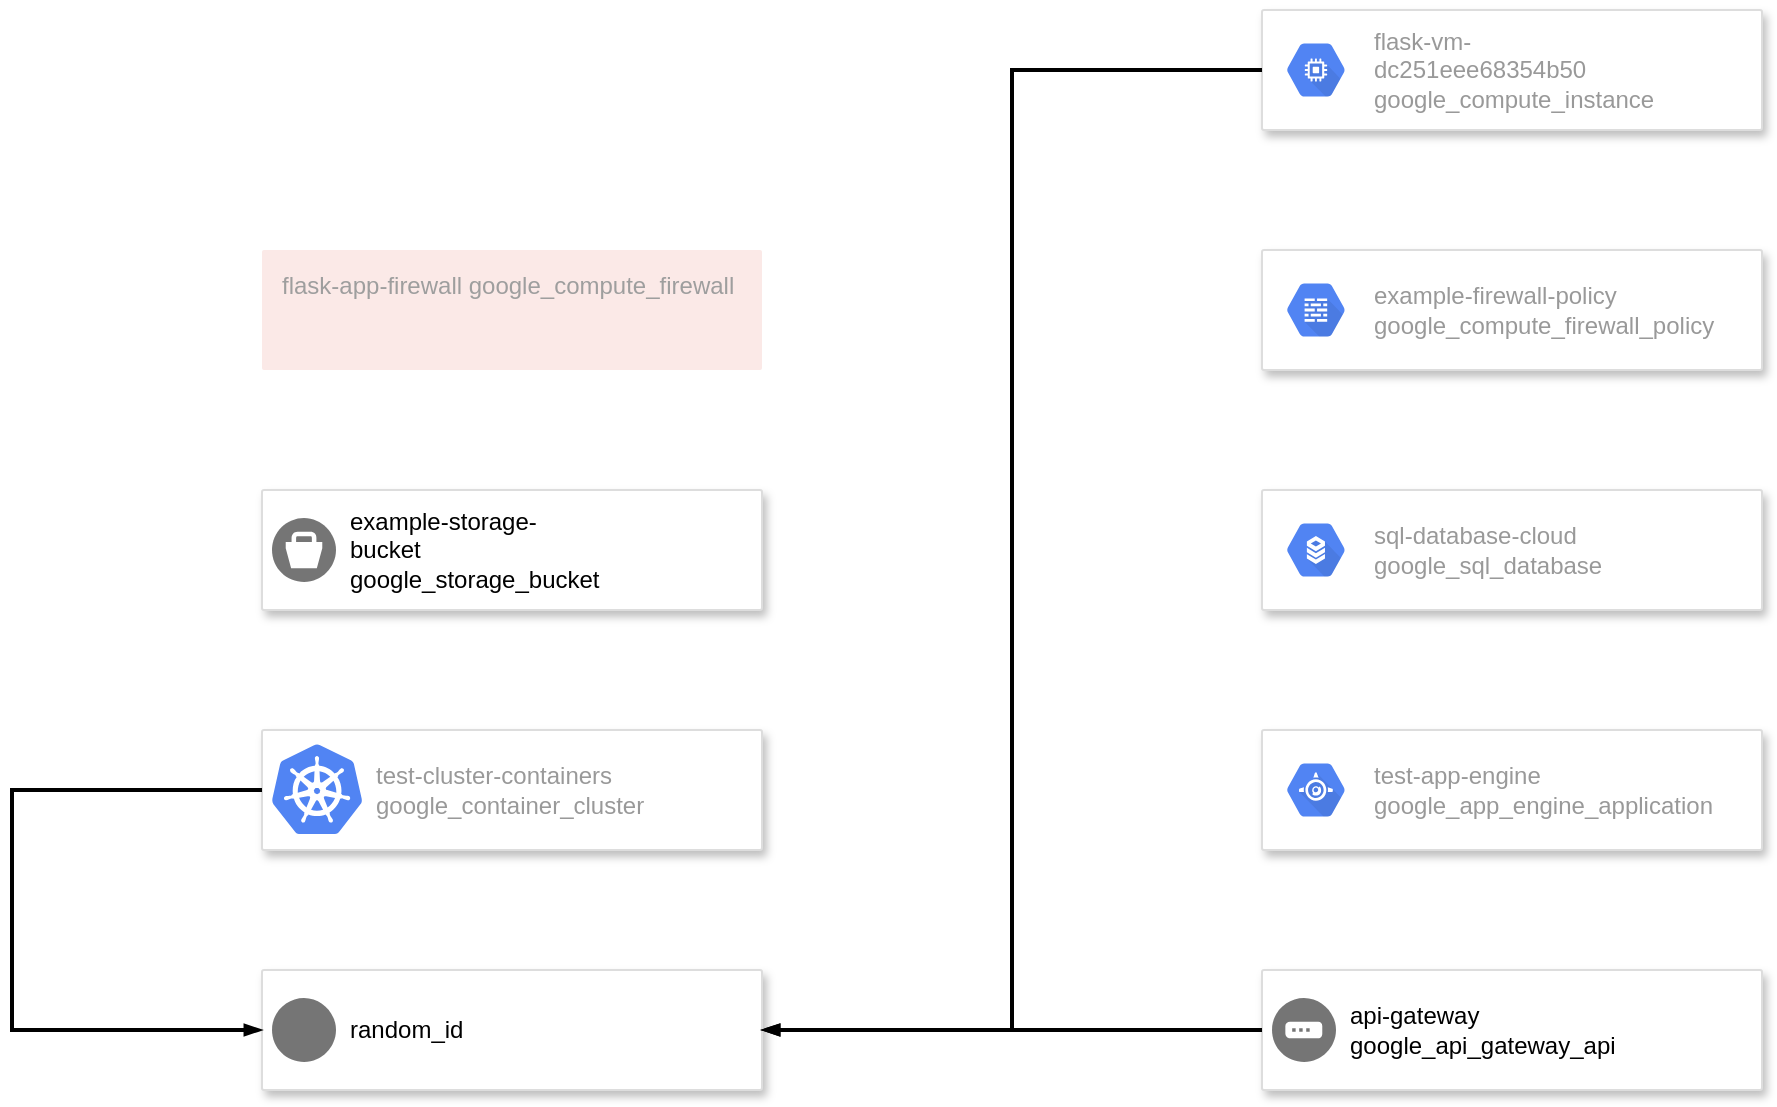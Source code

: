 <?xml version="1.0" encoding="UTF-8"?>
<mxGraphModel gridSize="10" pageWidth="850" pageHeight="1100">
    <root>
        <mxCell id="0"/>
        <mxCell id="1" parent="0"/>
        <mxCell id="2" parent="1" value="" style="whiteSpace=wrap;html=1;strokeColor=#dddddd;shadow=1;strokeWidth=1;rounded=1;absoluteArcSize=1;arcSize=2;" vertex="1">
            <mxGeometry x="550" y="530" width="250" height="60" as="geometry"/>
        </mxCell>
        <mxCell id="3" parent="2" value="flask-vm-dc251eee68354b50	google_compute_instance" style="whiteSpace=wrap;sketch=0;dashed=0;connectable=0;html=1;fillColor=#5184F3;strokeColor=none;part=1;labelPosition=right;verticalLabelPosition=middle;align=left;verticalAlign=middle;spacingLeft=5;fontColor=#999999;fontSize=12;shape=mxgraph.gcp2.hexIcon;prIcon=compute_engine" vertex="1">
            <mxGeometry y="0.5" width="44" height="39" relative="1" as="geometry">
                <mxPoint x="5" y="-19.5" as="offset"/>
            </mxGeometry>
        </mxCell>
        <mxCell id="4" parent="1" value="flask-app-firewall	google_compute_firewall" style="whiteSpace=wrap;sketch=0;points=[[0,0,0],[0.25,0,0],[0.5,0,0],[0.75,0,0],[1,0,0],[1,0.25,0],[1,0.5,0],[1,0.75,0],[1,1,0],[0.75,1,0],[0.5,1,0],[0.25,1,0],[0,1,0],[0,0.75,0],[0,0.5,0],[0,0.25,0]];rounded=1;absoluteArcSize=1;arcSize=2;html=1;strokeColor=none;gradientColor=none;shadow=0;dashed=0;fontSize=12;fontColor=#9E9E9E;align=left;verticalAlign=top;spacing=10;spacingTop=-4;fillColor=#FBE9E7;" vertex="1">
            <mxGeometry x="50" y="650" width="250" height="60" as="geometry"/>
        </mxCell>
        <mxCell id="5" parent="1" value="" style="whiteSpace=wrap;html=1;strokeColor=#dddddd;shadow=1;strokeWidth=1;rounded=1;absoluteArcSize=1;arcSize=2;" vertex="1">
            <mxGeometry x="550" y="650" width="250" height="60" as="geometry"/>
        </mxCell>
        <mxCell id="6" parent="5" value="example-firewall-policy	google_compute_firewall_policy" style="whiteSpace=wrap;sketch=0;dashed=0;connectable=0;html=1;fillColor=#5184F3;strokeColor=none;part=1;labelPosition=right;verticalLabelPosition=middle;align=left;verticalAlign=middle;spacingLeft=5;fontColor=#999999;fontSize=12;shape=mxgraph.gcp2.hexIcon;prIcon=cloud_firewall_rules" vertex="1">
            <mxGeometry y="0.5" width="44" height="39" relative="1" as="geometry">
                <mxPoint x="5" y="-19.5" as="offset"/>
            </mxGeometry>
        </mxCell>
        <mxCell id="7" parent="1" value="" style="whiteSpace=wrap;html=1;strokeColor=#dddddd;shadow=1;strokeWidth=1;rounded=1;absoluteArcSize=1;arcSize=2;" vertex="1">
            <mxGeometry x="50" y="770" width="250" height="60" as="geometry"/>
        </mxCell>
        <mxCell id="8" parent="7" value="example-storage-bucket	google_storage_bucket" style="whiteSpace=wrap;sketch=0;dashed=0;connectable=0;html=1;fillColor=#757575;strokeColor=none;part=1;labelPosition=right;verticalLabelPosition=middle;align=left;verticalAlign=middle;spacingLeft=5;fontSize=12;shape=mxgraph.gcp2.bucket" vertex="1">
            <mxGeometry y="0.5" width="32" height="32" relative="1" as="geometry">
                <mxPoint x="5" y="-16" as="offset"/>
            </mxGeometry>
        </mxCell>
        <mxCell id="9" parent="1" value="" style="whiteSpace=wrap;html=1;strokeColor=#dddddd;shadow=1;strokeWidth=1;rounded=1;absoluteArcSize=1;arcSize=2;" vertex="1">
            <mxGeometry x="550" y="770" width="250" height="60" as="geometry"/>
        </mxCell>
        <mxCell id="10" parent="9" value="sql-database-cloud	google_sql_database" style="whiteSpace=wrap;sketch=0;dashed=0;connectable=0;html=1;fillColor=#5184F3;strokeColor=none;part=1;labelPosition=right;verticalLabelPosition=middle;align=left;verticalAlign=middle;spacingLeft=5;fontColor=#999999;fontSize=12;shape=mxgraph.gcp2.hexIcon;prIcon=cloud_sql" vertex="1">
            <mxGeometry y="0.5" width="44" height="39" relative="1" as="geometry">
                <mxPoint x="5" y="-19.5" as="offset"/>
            </mxGeometry>
        </mxCell>
        <mxCell id="11" parent="1" value="" style="whiteSpace=wrap;html=1;strokeColor=#dddddd;shadow=1;strokeWidth=1;rounded=1;absoluteArcSize=1;arcSize=2;" vertex="1">
            <mxGeometry x="50" y="890" width="250" height="60" as="geometry"/>
        </mxCell>
        <mxCell id="12" parent="11" value="test-cluster-containers	google_container_cluster" style="whiteSpace=wrap;html=1;sketch=0;dashed=0;connectable=0;html=1;fillColor=#5184F3;strokeColor=none;part=1;labelPosition=right;verticalLabelPosition=middle;align=left;verticalAlign=middle;spacingLeft=5;fontColor=#999999;fontSize=12;shape=mxgraph.gcp2.kubernetes_logo" vertex="1">
            <mxGeometry width="45" height="45" relative="1" as="geometry">
                <mxPoint x="5" y="7" as="offset"/>
            </mxGeometry>
        </mxCell>
        <mxCell id="13" parent="1" value="" style="whiteSpace=wrap;html=1;strokeColor=#dddddd;shadow=1;strokeWidth=1;rounded=1;absoluteArcSize=1;arcSize=2;" vertex="1">
            <mxGeometry x="550" y="890" width="250" height="60" as="geometry"/>
        </mxCell>
        <mxCell id="14" parent="13" value="test-app-engine	google_app_engine_application" style="whiteSpace=wrap;sketch=0;dashed=0;connectable=0;html=1;fillColor=#5184F3;strokeColor=none;part=1;labelPosition=right;verticalLabelPosition=middle;align=left;verticalAlign=middle;spacingLeft=5;fontColor=#999999;fontSize=12;shape=mxgraph.gcp2.hexIcon;prIcon=app_engine" vertex="1">
            <mxGeometry y="0.5" width="44" height="39" relative="1" as="geometry">
                <mxPoint x="5" y="-19.5" as="offset"/>
            </mxGeometry>
        </mxCell>
        <mxCell id="15" parent="1" value="" style="whiteSpace=wrap;html=1;strokeColor=#dddddd;shadow=1;strokeWidth=1;rounded=1;absoluteArcSize=1;arcSize=2;" vertex="1">
            <mxGeometry x="50" y="1010" width="250" height="60" as="geometry"/>
        </mxCell>
        <mxCell id="16" parent="15" value="random_id" style="whiteSpace=wrap;sketch=0;dashed=0;connectable=0;html=1;fillColor=#757575;strokeColor=none;part=1;labelPosition=right;verticalLabelPosition=middle;align=left;verticalAlign=middle;spacingLeft=5;fontSize=12;shape=mxgraph.gcp2.blank" vertex="1">
            <mxGeometry y="0.5" width="32" height="32" relative="1" as="geometry">
                <mxPoint x="5" y="-16" as="offset"/>
            </mxGeometry>
        </mxCell>
        <mxCell id="17" parent="1" value="" style="whiteSpace=wrap;html=1;strokeColor=#dddddd;shadow=1;strokeWidth=1;rounded=1;absoluteArcSize=1;arcSize=2;" vertex="1">
            <mxGeometry x="550" y="1010" width="250" height="60" as="geometry"/>
        </mxCell>
        <mxCell id="18" parent="17" value="api-gateway	google_api_gateway_api" style="whiteSpace=wrap;sketch=0;dashed=0;connectable=0;html=1;fillColor=#757575;strokeColor=none;part=1;labelPosition=right;verticalLabelPosition=middle;align=left;verticalAlign=middle;spacingLeft=5;fontSize=12;shape=mxgraph.gcp2.gateway" vertex="1">
            <mxGeometry y="0.5" width="32" height="32" relative="1" as="geometry">
                <mxPoint x="5" y="-16" as="offset"/>
            </mxGeometry>
        </mxCell>
        <mxCell id="19" parent="1" value="" style="whiteSpace=wrap;html=1;edgeStyle=orthogonalEdgeStyle;fontSize=12;html=1;endArrow=blockThin;endFill=1;rounded=0;strokeWidth=2;endSize=4;startSize=4;" edge="1" target="15" source="2">
            <mxGeometry relative="1" as="geometry">
                <mxPoint x="675" y="560" as="sourcePoint"/>
                <mxPoint x="175" y="1040" as="targetPoint"/>
                <Array as="points">
                    <mxPoint x="425" y="560"/>
                    <mxPoint x="425" y="1040"/>
                </Array>
            </mxGeometry>
        </mxCell>
        <mxCell id="20" parent="1" value="" style="whiteSpace=wrap;html=1;edgeStyle=orthogonalEdgeStyle;fontSize=12;html=1;endArrow=blockThin;endFill=1;rounded=0;strokeWidth=2;endSize=4;startSize=4;" edge="1" target="15" source="11">
            <mxGeometry relative="1" as="geometry">
                <mxPoint x="175" y="920" as="sourcePoint"/>
                <mxPoint x="175" y="1040" as="targetPoint"/>
                <Array as="points">
                    <mxPoint x="-75" y="920"/>
                    <mxPoint x="-75" y="1040"/>
                </Array>
            </mxGeometry>
        </mxCell>
        <mxCell id="21" parent="1" value="" style="whiteSpace=wrap;html=1;edgeStyle=orthogonalEdgeStyle;fontSize=12;html=1;endArrow=blockThin;endFill=1;rounded=0;strokeWidth=2;endSize=4;startSize=4;" edge="1" target="15" source="17">
            <mxGeometry relative="1" as="geometry">
                <mxPoint x="675" y="1040" as="sourcePoint"/>
                <mxPoint x="175" y="1040" as="targetPoint"/>
            </mxGeometry>
        </mxCell>
    </root>
</mxGraphModel>
